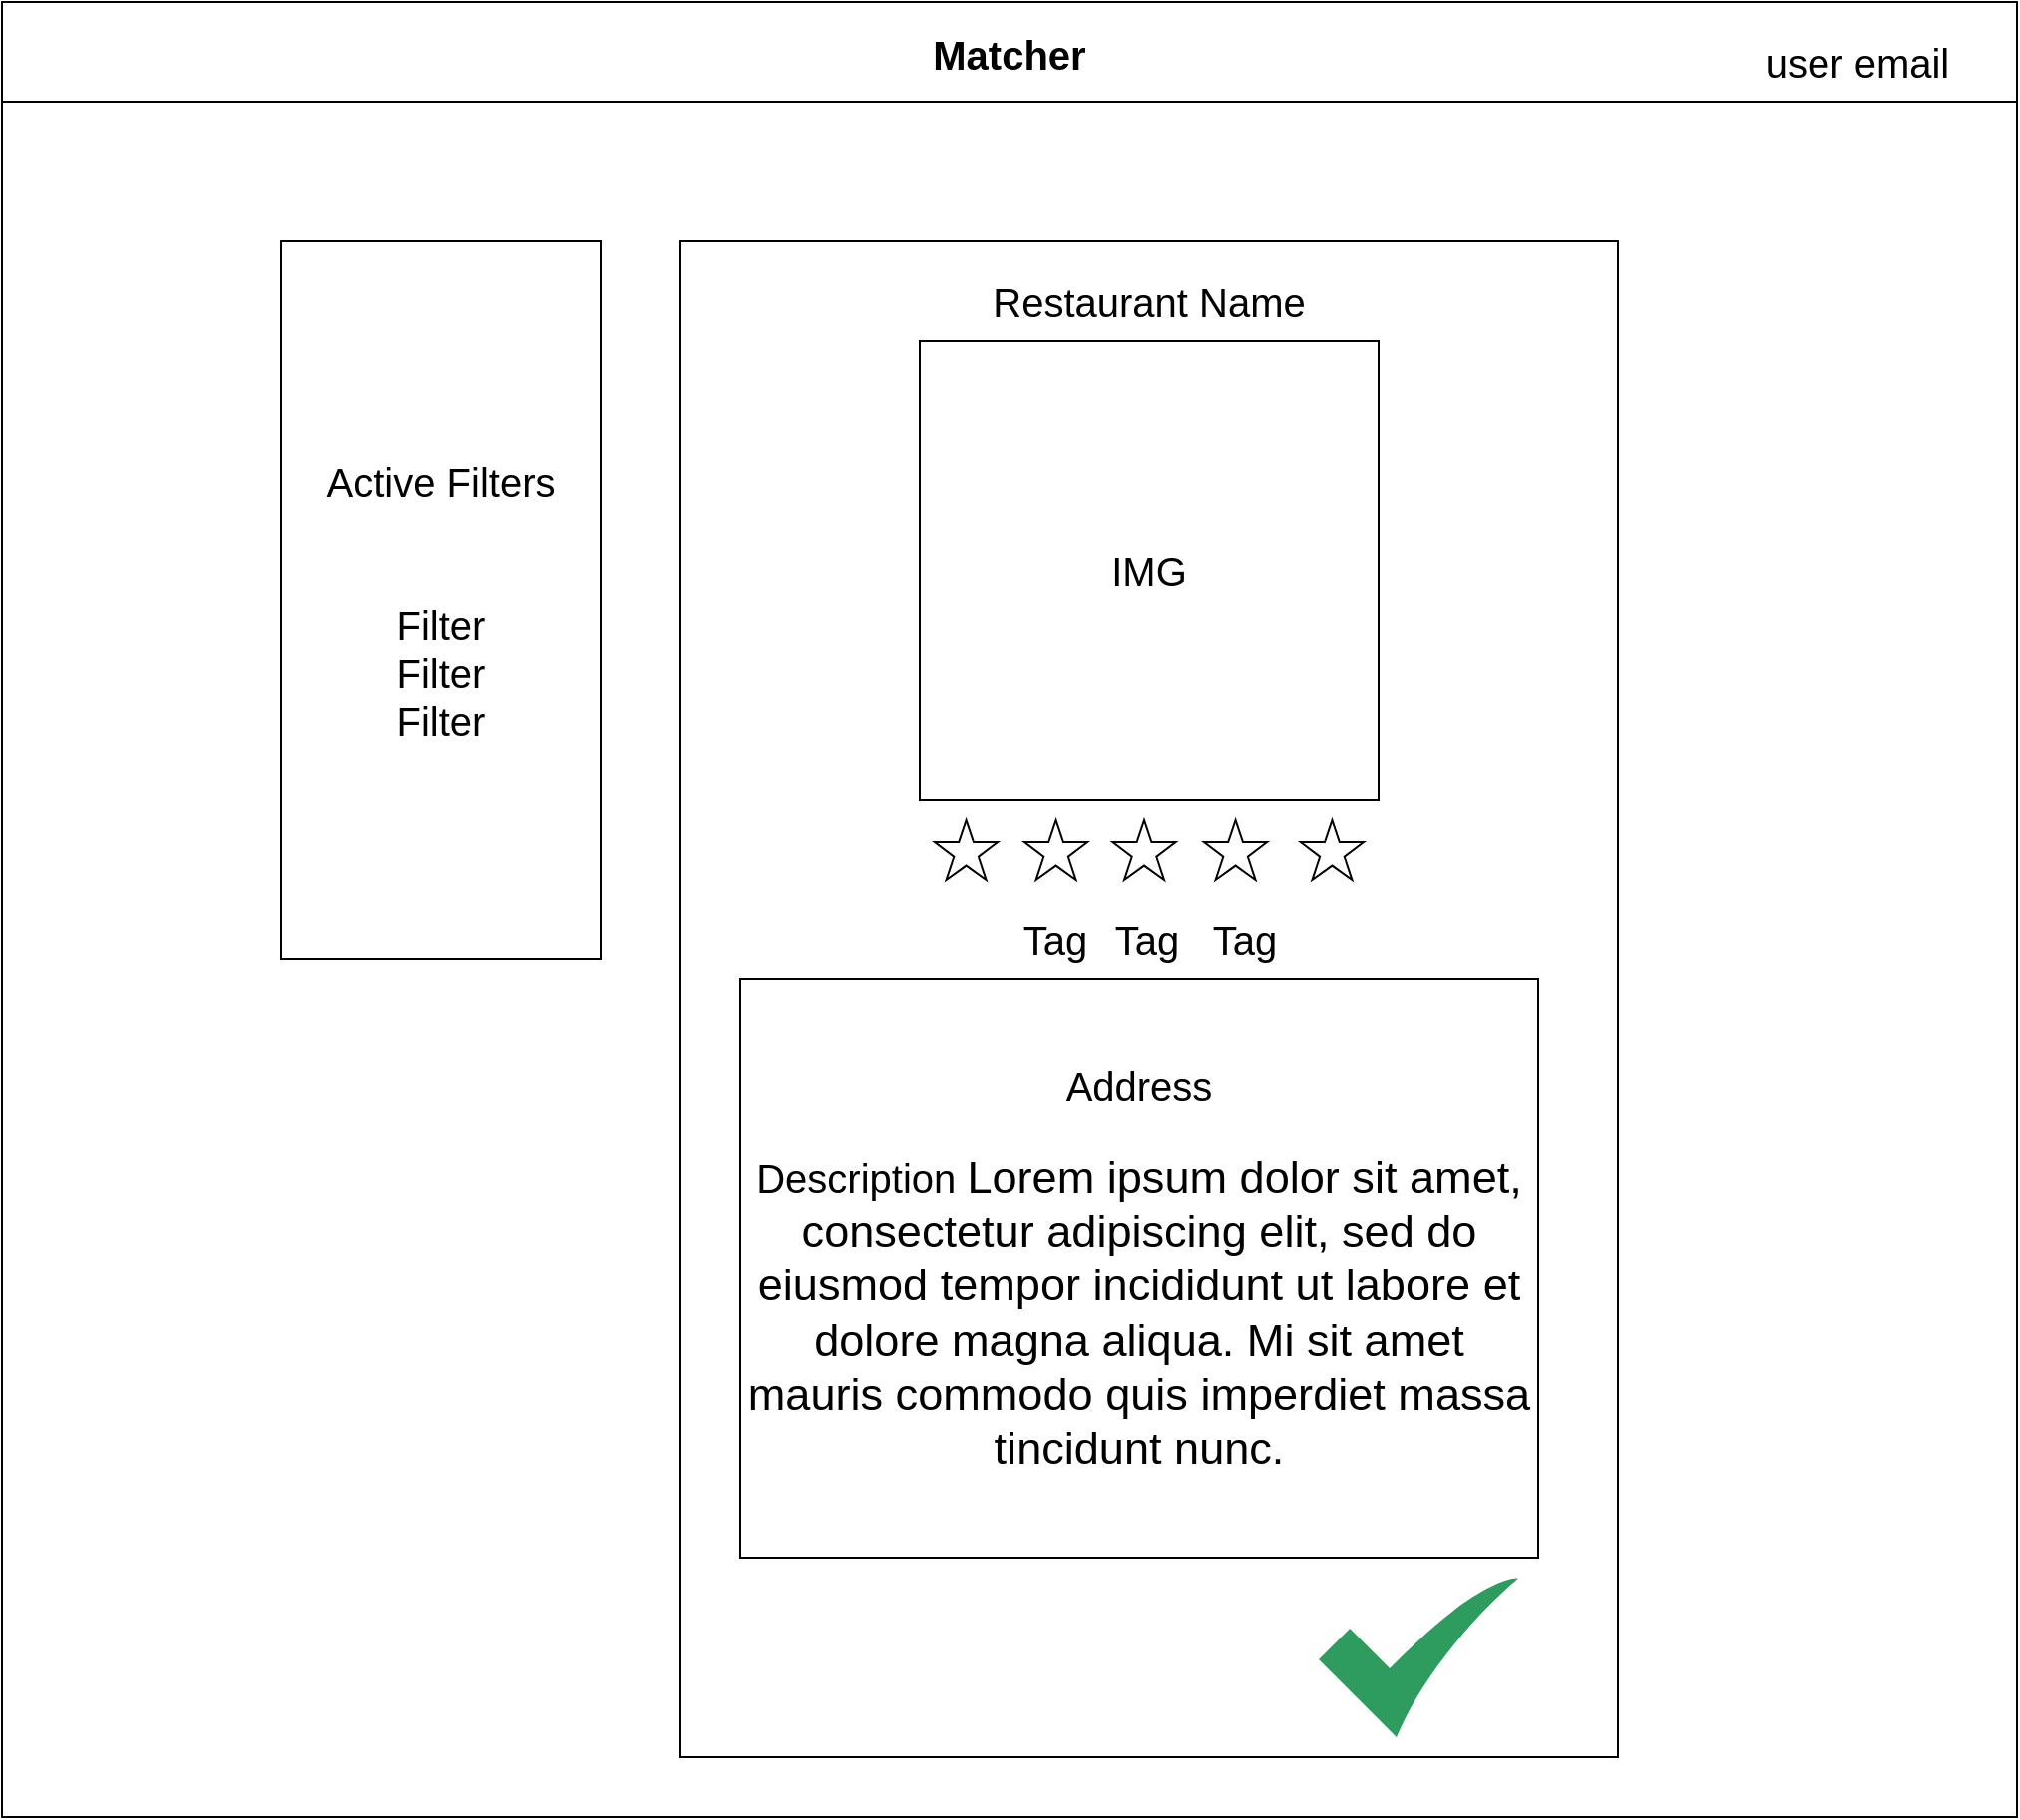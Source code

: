 <mxfile version="14.2.3" type="github">
  <diagram id="RcJKbHngvG14IukRQdUl" name="Page-1">
    <mxGraphModel dx="1350" dy="774" grid="1" gridSize="10" guides="1" tooltips="1" connect="1" arrows="1" fold="1" page="1" pageScale="1" pageWidth="850" pageHeight="1100" background="none" math="0" shadow="0">
      <root>
        <mxCell id="0" />
        <mxCell id="1" parent="0" />
        <mxCell id="3YCO89282Kwa_L9P0B6g-5" value="" style="rounded=0;whiteSpace=wrap;html=1;fontSize=20;" parent="1" vertex="1">
          <mxGeometry x="350" y="160" width="470" height="760" as="geometry" />
        </mxCell>
        <mxCell id="3YCO89282Kwa_L9P0B6g-1" value="Matcher" style="swimlane;startSize=50;fontSize=20;" parent="1" vertex="1">
          <mxGeometry x="10" y="40" width="1010" height="910" as="geometry" />
        </mxCell>
        <mxCell id="3YCO89282Kwa_L9P0B6g-2" value="Active Filters&lt;br&gt;&lt;br&gt;&lt;br&gt;Filter&lt;br&gt;Filter&lt;br&gt;Filter" style="whiteSpace=wrap;html=1;fontSize=20;" parent="3YCO89282Kwa_L9P0B6g-1" vertex="1">
          <mxGeometry x="140" y="120" width="160" height="360" as="geometry" />
        </mxCell>
        <mxCell id="3YCO89282Kwa_L9P0B6g-3" value="user email" style="text;html=1;strokeColor=none;fillColor=none;align=center;verticalAlign=middle;whiteSpace=wrap;rounded=0;fontSize=20;" parent="3YCO89282Kwa_L9P0B6g-1" vertex="1">
          <mxGeometry x="880" y="20" width="100" height="20" as="geometry" />
        </mxCell>
        <mxCell id="AsxjsOO8d4JErveRhFLo-1" value="&lt;p&gt;&lt;span style=&quot;background-color: rgb(255 , 255 , 255)&quot;&gt;Address&lt;/span&gt;&lt;/p&gt;&lt;p&gt;&lt;span style=&quot;background-color: rgb(255 , 255 , 255)&quot;&gt;Description&amp;nbsp;&lt;span style=&quot;font-size: 22.562px&quot;&gt;Lorem ipsum dolor sit amet, consectetur adipiscing elit, sed do eiusmod tempor incididunt ut labore et dolore magna aliqua. Mi sit amet mauris commodo quis imperdiet massa tincidunt nunc.&lt;/span&gt;&lt;/span&gt;&lt;/p&gt;" style="text;html=1;align=center;verticalAlign=middle;whiteSpace=wrap;rounded=0;fontSize=20;strokeColor=#000000;" vertex="1" parent="3YCO89282Kwa_L9P0B6g-1">
          <mxGeometry x="370" y="490" width="400" height="290" as="geometry" />
        </mxCell>
        <mxCell id="AsxjsOO8d4JErveRhFLo-3" value="" style="html=1;aspect=fixed;strokeColor=none;shadow=0;align=center;verticalAlign=top;fillColor=#2D9C5E;shape=mxgraph.gcp2.check;fontSize=20;" vertex="1" parent="3YCO89282Kwa_L9P0B6g-1">
          <mxGeometry x="660" y="790" width="100" height="80" as="geometry" />
        </mxCell>
        <mxCell id="AsxjsOO8d4JErveRhFLo-4" value="" style="shape=image;html=1;verticalAlign=top;verticalLabelPosition=bottom;labelBackgroundColor=#ffffff;imageAspect=0;aspect=fixed;image=https://cdn3.iconfinder.com/data/icons/flat-actions-icons-9/792/Close_Icon_Dark-128.png;strokeColor=#000000;fontSize=20;" vertex="1" parent="3YCO89282Kwa_L9P0B6g-1">
          <mxGeometry x="390" y="782" width="108" height="108" as="geometry" />
        </mxCell>
        <mxCell id="3YCO89282Kwa_L9P0B6g-6" value="IMG" style="whiteSpace=wrap;html=1;aspect=fixed;fontSize=20;" parent="1" vertex="1">
          <mxGeometry x="470" y="210" width="230" height="230" as="geometry" />
        </mxCell>
        <mxCell id="3YCO89282Kwa_L9P0B6g-7" value="Restaurant Name" style="text;html=1;strokeColor=none;fillColor=none;align=center;verticalAlign=middle;whiteSpace=wrap;rounded=0;fontSize=20;" parent="1" vertex="1">
          <mxGeometry x="475" y="180" width="220" height="20" as="geometry" />
        </mxCell>
        <mxCell id="3YCO89282Kwa_L9P0B6g-8" value="" style="verticalLabelPosition=bottom;verticalAlign=top;html=1;shape=mxgraph.basic.star;fontSize=20;" parent="1" vertex="1">
          <mxGeometry x="477.5" y="450" width="31.58" height="30" as="geometry" />
        </mxCell>
        <mxCell id="3YCO89282Kwa_L9P0B6g-9" value="" style="verticalLabelPosition=bottom;verticalAlign=top;html=1;shape=mxgraph.basic.star;fontSize=20;" parent="1" vertex="1">
          <mxGeometry x="522.5" y="450" width="31.58" height="30" as="geometry" />
        </mxCell>
        <mxCell id="3YCO89282Kwa_L9P0B6g-10" value="" style="verticalLabelPosition=bottom;verticalAlign=top;html=1;shape=mxgraph.basic.star;fontSize=20;" parent="1" vertex="1">
          <mxGeometry x="566.71" y="450" width="31.58" height="30" as="geometry" />
        </mxCell>
        <mxCell id="3YCO89282Kwa_L9P0B6g-11" value="" style="verticalLabelPosition=bottom;verticalAlign=top;html=1;shape=mxgraph.basic.star;fontSize=20;" parent="1" vertex="1">
          <mxGeometry x="612.5" y="450" width="31.58" height="30" as="geometry" />
        </mxCell>
        <mxCell id="3YCO89282Kwa_L9P0B6g-12" value="" style="verticalLabelPosition=bottom;verticalAlign=top;html=1;shape=mxgraph.basic.star;fontSize=20;" parent="1" vertex="1">
          <mxGeometry x="660.92" y="450" width="31.58" height="30" as="geometry" />
        </mxCell>
        <mxCell id="3YCO89282Kwa_L9P0B6g-27" value="Tag" style="text;html=1;strokeColor=none;fillColor=none;align=center;verticalAlign=middle;whiteSpace=wrap;rounded=0;fontSize=20;" parent="1" vertex="1">
          <mxGeometry x="517.5" y="500" width="40" height="20" as="geometry" />
        </mxCell>
        <mxCell id="3YCO89282Kwa_L9P0B6g-28" value="Tag" style="text;html=1;strokeColor=none;fillColor=none;align=center;verticalAlign=middle;whiteSpace=wrap;rounded=0;fontSize=20;" parent="1" vertex="1">
          <mxGeometry x="564.08" y="500" width="40" height="20" as="geometry" />
        </mxCell>
        <mxCell id="3YCO89282Kwa_L9P0B6g-29" value="Tag" style="text;html=1;strokeColor=none;fillColor=none;align=center;verticalAlign=middle;whiteSpace=wrap;rounded=0;fontSize=20;" parent="1" vertex="1">
          <mxGeometry x="612.5" y="500" width="40" height="20" as="geometry" />
        </mxCell>
      </root>
    </mxGraphModel>
  </diagram>
</mxfile>
